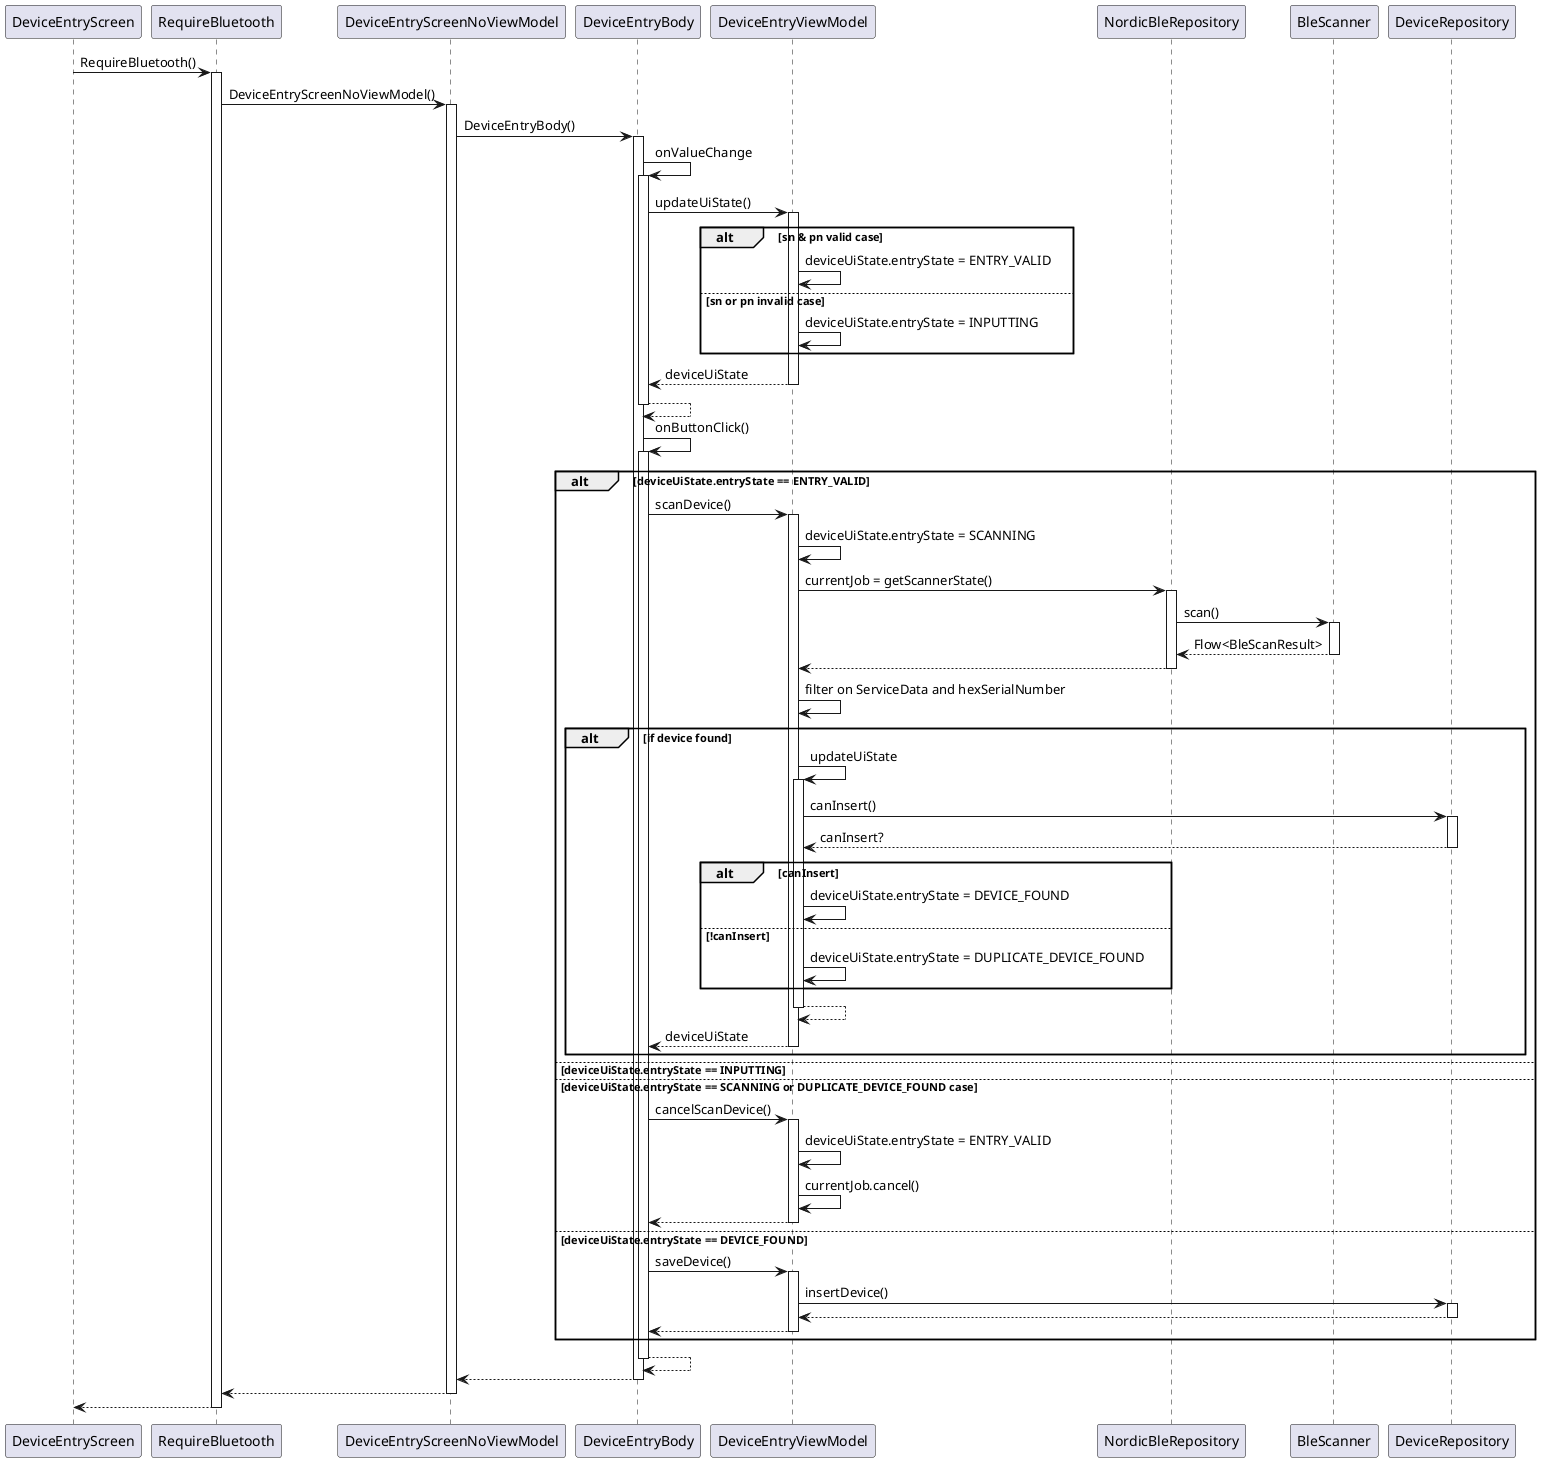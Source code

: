 @startuml
DeviceEntryScreen -> RequireBluetooth : RequireBluetooth()
activate RequireBluetooth
RequireBluetooth -> DeviceEntryScreenNoViewModel : DeviceEntryScreenNoViewModel()
activate DeviceEntryScreenNoViewModel
DeviceEntryScreenNoViewModel -> DeviceEntryBody: DeviceEntryBody()
activate DeviceEntryBody
DeviceEntryBody -> DeviceEntryBody: onValueChange
activate DeviceEntryBody
DeviceEntryBody -> DeviceEntryViewModel: updateUiState() 
activate DeviceEntryViewModel
alt sn & pn valid case
DeviceEntryViewModel -> DeviceEntryViewModel: deviceUiState.entryState = ENTRY_VALID
else sn or pn invalid case
DeviceEntryViewModel -> DeviceEntryViewModel: deviceUiState.entryState = INPUTTING
end
return deviceUiState
return
DeviceEntryBody -> DeviceEntryBody: onButtonClick()
activate DeviceEntryBody
alt deviceUiState.entryState == ENTRY_VALID
DeviceEntryBody -> DeviceEntryViewModel : scanDevice()
activate DeviceEntryViewModel
DeviceEntryViewModel -> DeviceEntryViewModel: deviceUiState.entryState = SCANNING
DeviceEntryViewModel -> NordicBleRepository: currentJob = getScannerState()
activate NordicBleRepository
NordicBleRepository -> BleScanner : scan()
activate BleScanner
return Flow<BleScanResult>
return
DeviceEntryViewModel -> DeviceEntryViewModel: filter on ServiceData and hexSerialNumber

alt if device found
DeviceEntryViewModel -> DeviceEntryViewModel : updateUiState
activate DeviceEntryViewModel
DeviceEntryViewModel -> DeviceRepository: canInsert()
activate DeviceRepository
return canInsert?
alt canInsert
DeviceEntryViewModel -> DeviceEntryViewModel: deviceUiState.entryState = DEVICE_FOUND
else !canInsert
DeviceEntryViewModel -> DeviceEntryViewModel: deviceUiState.entryState = DUPLICATE_DEVICE_FOUND
end
activate DeviceEntryViewModel

return
return deviceUiState
end
else deviceUiState.entryState == INPUTTING
else deviceUiState.entryState == SCANNING or DUPLICATE_DEVICE_FOUND case
DeviceEntryBody -> DeviceEntryViewModel : cancelScanDevice()
activate DeviceEntryViewModel
DeviceEntryViewModel -> DeviceEntryViewModel: deviceUiState.entryState = ENTRY_VALID
DeviceEntryViewModel -> DeviceEntryViewModel: currentJob.cancel()
return
else deviceUiState.entryState == DEVICE_FOUND
DeviceEntryBody -> DeviceEntryViewModel: saveDevice()
activate DeviceEntryViewModel
DeviceEntryViewModel -> DeviceRepository: insertDevice()
activate DeviceRepository
return
return
end
return
return
return
return
@enduml